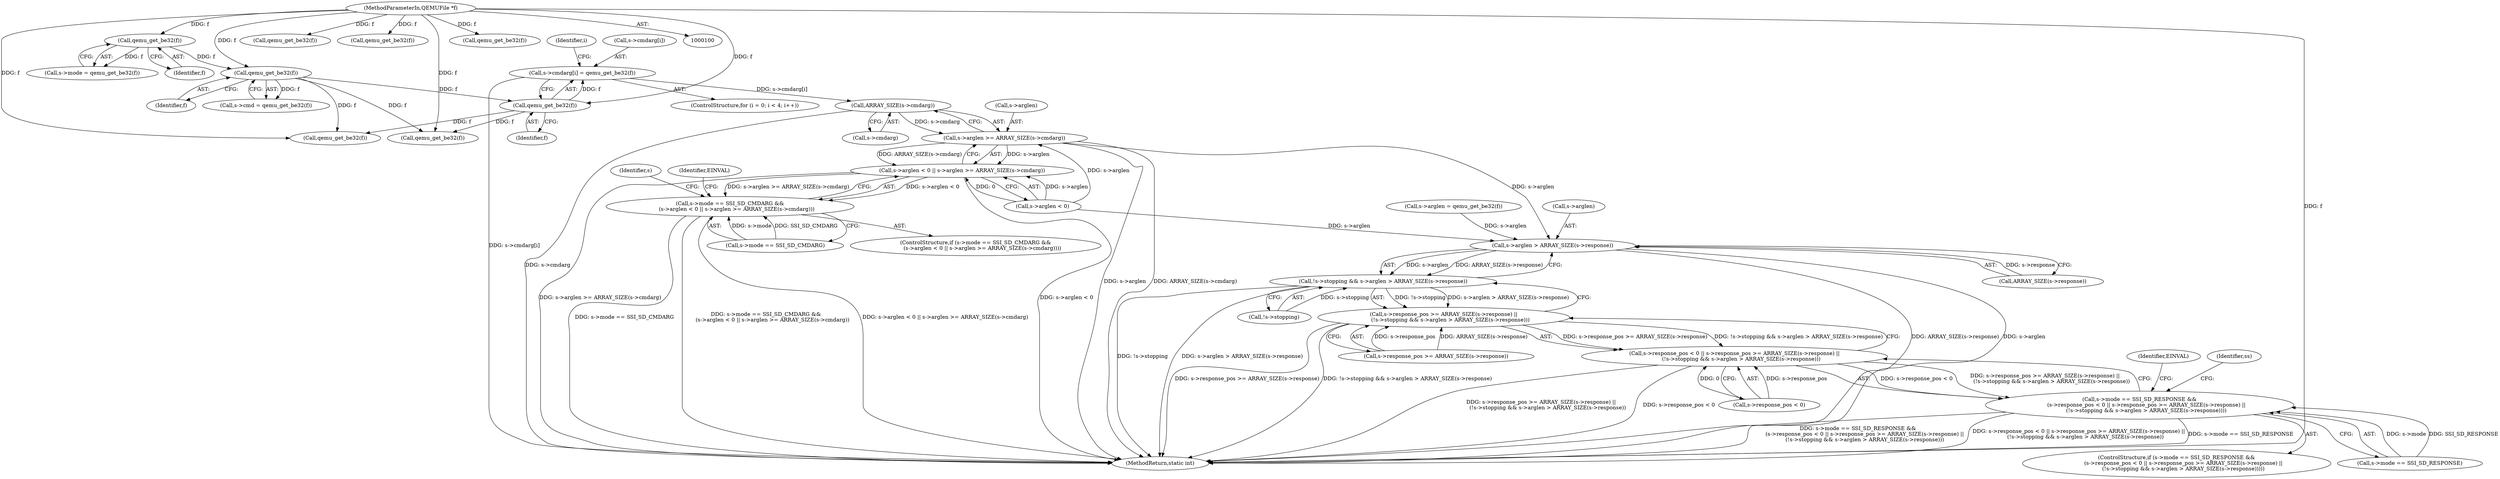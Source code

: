 digraph "0_qemu_a9c380db3b8c6af19546a68145c8d1438a09c92b@pointer" {
"1000193" [label="(Call,ARRAY_SIZE(s->cmdarg))"];
"1000145" [label="(Call,s->cmdarg[i] = qemu_get_be32(f))"];
"1000151" [label="(Call,qemu_get_be32(f))"];
"1000134" [label="(Call,qemu_get_be32(f))"];
"1000128" [label="(Call,qemu_get_be32(f))"];
"1000101" [label="(MethodParameterIn,QEMUFile *f)"];
"1000189" [label="(Call,s->arglen >= ARRAY_SIZE(s->cmdarg))"];
"1000183" [label="(Call,s->arglen < 0 || s->arglen >= ARRAY_SIZE(s->cmdarg))"];
"1000177" [label="(Call,s->mode == SSI_SD_CMDARG &&\n        (s->arglen < 0 || s->arglen >= ARRAY_SIZE(s->cmdarg)))"];
"1000240" [label="(Call,s->arglen > ARRAY_SIZE(s->response))"];
"1000235" [label="(Call,!s->stopping && s->arglen > ARRAY_SIZE(s->response))"];
"1000226" [label="(Call,s->response_pos >= ARRAY_SIZE(s->response) ||\n        (!s->stopping && s->arglen > ARRAY_SIZE(s->response)))"];
"1000220" [label="(Call,s->response_pos < 0 || s->response_pos >= ARRAY_SIZE(s->response) ||\n        (!s->stopping && s->arglen > ARRAY_SIZE(s->response)))"];
"1000214" [label="(Call,s->mode == SSI_SD_RESPONSE &&\n        (s->response_pos < 0 || s->response_pos >= ARRAY_SIZE(s->response) ||\n        (!s->stopping && s->arglen > ARRAY_SIZE(s->response))))"];
"1000128" [label="(Call,qemu_get_be32(f))"];
"1000220" [label="(Call,s->response_pos < 0 || s->response_pos >= ARRAY_SIZE(s->response) ||\n        (!s->stopping && s->arglen > ARRAY_SIZE(s->response)))"];
"1000221" [label="(Call,s->response_pos < 0)"];
"1000151" [label="(Call,qemu_get_be32(f))"];
"1000177" [label="(Call,s->mode == SSI_SD_CMDARG &&\n        (s->arglen < 0 || s->arglen >= ARRAY_SIZE(s->cmdarg)))"];
"1000130" [label="(Call,s->cmd = qemu_get_be32(f))"];
"1000194" [label="(Call,s->cmdarg)"];
"1000256" [label="(Call,qemu_get_be32(f))"];
"1000215" [label="(Call,s->mode == SSI_SD_RESPONSE)"];
"1000205" [label="(Call,qemu_get_be32(f))"];
"1000213" [label="(ControlStructure,if (s->mode == SSI_SD_RESPONSE &&\n        (s->response_pos < 0 || s->response_pos >= ARRAY_SIZE(s->response) ||\n        (!s->stopping && s->arglen > ARRAY_SIZE(s->response)))))"];
"1000189" [label="(Call,s->arglen >= ARRAY_SIZE(s->cmdarg))"];
"1000251" [label="(Identifier,EINVAL)"];
"1000190" [label="(Call,s->arglen)"];
"1000184" [label="(Call,s->arglen < 0)"];
"1000101" [label="(MethodParameterIn,QEMUFile *f)"];
"1000136" [label="(ControlStructure,for (i = 0; i < 4; i++))"];
"1000135" [label="(Identifier,f)"];
"1000214" [label="(Call,s->mode == SSI_SD_RESPONSE &&\n        (s->response_pos < 0 || s->response_pos >= ARRAY_SIZE(s->response) ||\n        (!s->stopping && s->arglen > ARRAY_SIZE(s->response))))"];
"1000203" [label="(Identifier,s)"];
"1000200" [label="(Identifier,EINVAL)"];
"1000146" [label="(Call,s->cmdarg[i])"];
"1000124" [label="(Call,s->mode = qemu_get_be32(f))"];
"1000129" [label="(Identifier,f)"];
"1000300" [label="(MethodReturn,static int)"];
"1000211" [label="(Call,qemu_get_be32(f))"];
"1000183" [label="(Call,s->arglen < 0 || s->arglen >= ARRAY_SIZE(s->cmdarg))"];
"1000240" [label="(Call,s->arglen > ARRAY_SIZE(s->response))"];
"1000178" [label="(Call,s->mode == SSI_SD_CMDARG)"];
"1000168" [label="(Call,qemu_get_be32(f))"];
"1000235" [label="(Call,!s->stopping && s->arglen > ARRAY_SIZE(s->response))"];
"1000244" [label="(Call,ARRAY_SIZE(s->response))"];
"1000241" [label="(Call,s->arglen)"];
"1000226" [label="(Call,s->response_pos >= ARRAY_SIZE(s->response) ||\n        (!s->stopping && s->arglen > ARRAY_SIZE(s->response)))"];
"1000176" [label="(ControlStructure,if (s->mode == SSI_SD_CMDARG &&\n        (s->arglen < 0 || s->arglen >= ARRAY_SIZE(s->cmdarg))))"];
"1000134" [label="(Call,qemu_get_be32(f))"];
"1000152" [label="(Identifier,f)"];
"1000174" [label="(Call,qemu_get_be32(f))"];
"1000170" [label="(Call,s->arglen = qemu_get_be32(f))"];
"1000145" [label="(Call,s->cmdarg[i] = qemu_get_be32(f))"];
"1000193" [label="(Call,ARRAY_SIZE(s->cmdarg))"];
"1000236" [label="(Call,!s->stopping)"];
"1000227" [label="(Call,s->response_pos >= ARRAY_SIZE(s->response))"];
"1000144" [label="(Identifier,i)"];
"1000254" [label="(Identifier,ss)"];
"1000193" -> "1000189"  [label="AST: "];
"1000193" -> "1000194"  [label="CFG: "];
"1000194" -> "1000193"  [label="AST: "];
"1000189" -> "1000193"  [label="CFG: "];
"1000193" -> "1000300"  [label="DDG: s->cmdarg"];
"1000193" -> "1000189"  [label="DDG: s->cmdarg"];
"1000145" -> "1000193"  [label="DDG: s->cmdarg[i]"];
"1000145" -> "1000136"  [label="AST: "];
"1000145" -> "1000151"  [label="CFG: "];
"1000146" -> "1000145"  [label="AST: "];
"1000151" -> "1000145"  [label="AST: "];
"1000144" -> "1000145"  [label="CFG: "];
"1000145" -> "1000300"  [label="DDG: s->cmdarg[i]"];
"1000151" -> "1000145"  [label="DDG: f"];
"1000151" -> "1000152"  [label="CFG: "];
"1000152" -> "1000151"  [label="AST: "];
"1000134" -> "1000151"  [label="DDG: f"];
"1000101" -> "1000151"  [label="DDG: f"];
"1000151" -> "1000168"  [label="DDG: f"];
"1000151" -> "1000174"  [label="DDG: f"];
"1000134" -> "1000130"  [label="AST: "];
"1000134" -> "1000135"  [label="CFG: "];
"1000135" -> "1000134"  [label="AST: "];
"1000130" -> "1000134"  [label="CFG: "];
"1000134" -> "1000130"  [label="DDG: f"];
"1000128" -> "1000134"  [label="DDG: f"];
"1000101" -> "1000134"  [label="DDG: f"];
"1000134" -> "1000168"  [label="DDG: f"];
"1000134" -> "1000174"  [label="DDG: f"];
"1000128" -> "1000124"  [label="AST: "];
"1000128" -> "1000129"  [label="CFG: "];
"1000129" -> "1000128"  [label="AST: "];
"1000124" -> "1000128"  [label="CFG: "];
"1000128" -> "1000124"  [label="DDG: f"];
"1000101" -> "1000128"  [label="DDG: f"];
"1000101" -> "1000100"  [label="AST: "];
"1000101" -> "1000300"  [label="DDG: f"];
"1000101" -> "1000168"  [label="DDG: f"];
"1000101" -> "1000174"  [label="DDG: f"];
"1000101" -> "1000205"  [label="DDG: f"];
"1000101" -> "1000211"  [label="DDG: f"];
"1000101" -> "1000256"  [label="DDG: f"];
"1000189" -> "1000183"  [label="AST: "];
"1000190" -> "1000189"  [label="AST: "];
"1000183" -> "1000189"  [label="CFG: "];
"1000189" -> "1000300"  [label="DDG: s->arglen"];
"1000189" -> "1000300"  [label="DDG: ARRAY_SIZE(s->cmdarg)"];
"1000189" -> "1000183"  [label="DDG: s->arglen"];
"1000189" -> "1000183"  [label="DDG: ARRAY_SIZE(s->cmdarg)"];
"1000184" -> "1000189"  [label="DDG: s->arglen"];
"1000189" -> "1000240"  [label="DDG: s->arglen"];
"1000183" -> "1000177"  [label="AST: "];
"1000183" -> "1000184"  [label="CFG: "];
"1000184" -> "1000183"  [label="AST: "];
"1000177" -> "1000183"  [label="CFG: "];
"1000183" -> "1000300"  [label="DDG: s->arglen >= ARRAY_SIZE(s->cmdarg)"];
"1000183" -> "1000300"  [label="DDG: s->arglen < 0"];
"1000183" -> "1000177"  [label="DDG: s->arglen < 0"];
"1000183" -> "1000177"  [label="DDG: s->arglen >= ARRAY_SIZE(s->cmdarg)"];
"1000184" -> "1000183"  [label="DDG: s->arglen"];
"1000184" -> "1000183"  [label="DDG: 0"];
"1000177" -> "1000176"  [label="AST: "];
"1000177" -> "1000178"  [label="CFG: "];
"1000178" -> "1000177"  [label="AST: "];
"1000200" -> "1000177"  [label="CFG: "];
"1000203" -> "1000177"  [label="CFG: "];
"1000177" -> "1000300"  [label="DDG: s->mode == SSI_SD_CMDARG"];
"1000177" -> "1000300"  [label="DDG: s->mode == SSI_SD_CMDARG &&\n        (s->arglen < 0 || s->arglen >= ARRAY_SIZE(s->cmdarg))"];
"1000177" -> "1000300"  [label="DDG: s->arglen < 0 || s->arglen >= ARRAY_SIZE(s->cmdarg)"];
"1000178" -> "1000177"  [label="DDG: s->mode"];
"1000178" -> "1000177"  [label="DDG: SSI_SD_CMDARG"];
"1000240" -> "1000235"  [label="AST: "];
"1000240" -> "1000244"  [label="CFG: "];
"1000241" -> "1000240"  [label="AST: "];
"1000244" -> "1000240"  [label="AST: "];
"1000235" -> "1000240"  [label="CFG: "];
"1000240" -> "1000300"  [label="DDG: ARRAY_SIZE(s->response)"];
"1000240" -> "1000300"  [label="DDG: s->arglen"];
"1000240" -> "1000235"  [label="DDG: s->arglen"];
"1000240" -> "1000235"  [label="DDG: ARRAY_SIZE(s->response)"];
"1000184" -> "1000240"  [label="DDG: s->arglen"];
"1000170" -> "1000240"  [label="DDG: s->arglen"];
"1000244" -> "1000240"  [label="DDG: s->response"];
"1000235" -> "1000226"  [label="AST: "];
"1000235" -> "1000236"  [label="CFG: "];
"1000236" -> "1000235"  [label="AST: "];
"1000226" -> "1000235"  [label="CFG: "];
"1000235" -> "1000300"  [label="DDG: !s->stopping"];
"1000235" -> "1000300"  [label="DDG: s->arglen > ARRAY_SIZE(s->response)"];
"1000235" -> "1000226"  [label="DDG: !s->stopping"];
"1000235" -> "1000226"  [label="DDG: s->arglen > ARRAY_SIZE(s->response)"];
"1000236" -> "1000235"  [label="DDG: s->stopping"];
"1000226" -> "1000220"  [label="AST: "];
"1000226" -> "1000227"  [label="CFG: "];
"1000227" -> "1000226"  [label="AST: "];
"1000220" -> "1000226"  [label="CFG: "];
"1000226" -> "1000300"  [label="DDG: s->response_pos >= ARRAY_SIZE(s->response)"];
"1000226" -> "1000300"  [label="DDG: !s->stopping && s->arglen > ARRAY_SIZE(s->response)"];
"1000226" -> "1000220"  [label="DDG: s->response_pos >= ARRAY_SIZE(s->response)"];
"1000226" -> "1000220"  [label="DDG: !s->stopping && s->arglen > ARRAY_SIZE(s->response)"];
"1000227" -> "1000226"  [label="DDG: s->response_pos"];
"1000227" -> "1000226"  [label="DDG: ARRAY_SIZE(s->response)"];
"1000220" -> "1000214"  [label="AST: "];
"1000220" -> "1000221"  [label="CFG: "];
"1000221" -> "1000220"  [label="AST: "];
"1000214" -> "1000220"  [label="CFG: "];
"1000220" -> "1000300"  [label="DDG: s->response_pos < 0"];
"1000220" -> "1000300"  [label="DDG: s->response_pos >= ARRAY_SIZE(s->response) ||\n        (!s->stopping && s->arglen > ARRAY_SIZE(s->response))"];
"1000220" -> "1000214"  [label="DDG: s->response_pos < 0"];
"1000220" -> "1000214"  [label="DDG: s->response_pos >= ARRAY_SIZE(s->response) ||\n        (!s->stopping && s->arglen > ARRAY_SIZE(s->response))"];
"1000221" -> "1000220"  [label="DDG: s->response_pos"];
"1000221" -> "1000220"  [label="DDG: 0"];
"1000214" -> "1000213"  [label="AST: "];
"1000214" -> "1000215"  [label="CFG: "];
"1000215" -> "1000214"  [label="AST: "];
"1000251" -> "1000214"  [label="CFG: "];
"1000254" -> "1000214"  [label="CFG: "];
"1000214" -> "1000300"  [label="DDG: s->mode == SSI_SD_RESPONSE &&\n        (s->response_pos < 0 || s->response_pos >= ARRAY_SIZE(s->response) ||\n        (!s->stopping && s->arglen > ARRAY_SIZE(s->response)))"];
"1000214" -> "1000300"  [label="DDG: s->response_pos < 0 || s->response_pos >= ARRAY_SIZE(s->response) ||\n        (!s->stopping && s->arglen > ARRAY_SIZE(s->response))"];
"1000214" -> "1000300"  [label="DDG: s->mode == SSI_SD_RESPONSE"];
"1000215" -> "1000214"  [label="DDG: s->mode"];
"1000215" -> "1000214"  [label="DDG: SSI_SD_RESPONSE"];
}
